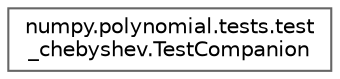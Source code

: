 digraph "Graphical Class Hierarchy"
{
 // LATEX_PDF_SIZE
  bgcolor="transparent";
  edge [fontname=Helvetica,fontsize=10,labelfontname=Helvetica,labelfontsize=10];
  node [fontname=Helvetica,fontsize=10,shape=box,height=0.2,width=0.4];
  rankdir="LR";
  Node0 [id="Node000000",label="numpy.polynomial.tests.test\l_chebyshev.TestCompanion",height=0.2,width=0.4,color="grey40", fillcolor="white", style="filled",URL="$db/d00/classnumpy_1_1polynomial_1_1tests_1_1test__chebyshev_1_1TestCompanion.html",tooltip=" "];
}
